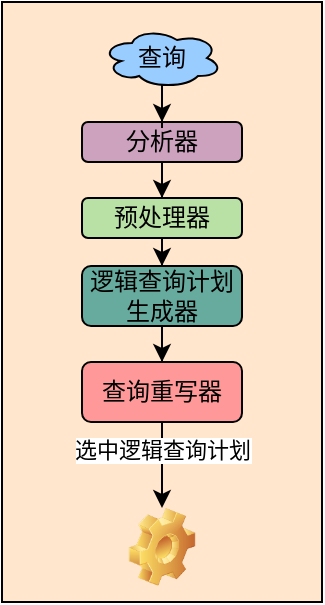 <mxfile version="16.6.2" type="github">
  <diagram id="hgmUP19D6HoHachdwWmW" name="Page-1">
    <mxGraphModel dx="1325" dy="593" grid="1" gridSize="10" guides="1" tooltips="1" connect="1" arrows="1" fold="1" page="1" pageScale="1" pageWidth="1169" pageHeight="827" math="0" shadow="0">
      <root>
        <mxCell id="0" />
        <mxCell id="1" parent="0" />
        <mxCell id="Knozv3nmDtFxCPk96ZtY-1" value="" style="rounded=0;whiteSpace=wrap;html=1;fillColor=#FFE6CC;" vertex="1" parent="1">
          <mxGeometry x="410" y="80" width="160" height="300" as="geometry" />
        </mxCell>
        <mxCell id="Knozv3nmDtFxCPk96ZtY-4" value="" style="edgeStyle=orthogonalEdgeStyle;rounded=0;orthogonalLoop=1;jettySize=auto;html=1;" edge="1" parent="1" source="Knozv3nmDtFxCPk96ZtY-2" target="Knozv3nmDtFxCPk96ZtY-3">
          <mxGeometry relative="1" as="geometry" />
        </mxCell>
        <mxCell id="Knozv3nmDtFxCPk96ZtY-2" value="分析器" style="rounded=1;whiteSpace=wrap;html=1;fillColor=#CDA2BE;" vertex="1" parent="1">
          <mxGeometry x="450" y="140" width="80" height="20" as="geometry" />
        </mxCell>
        <mxCell id="Knozv3nmDtFxCPk96ZtY-6" value="" style="edgeStyle=orthogonalEdgeStyle;rounded=0;orthogonalLoop=1;jettySize=auto;html=1;" edge="1" parent="1" source="Knozv3nmDtFxCPk96ZtY-3" target="Knozv3nmDtFxCPk96ZtY-5">
          <mxGeometry relative="1" as="geometry" />
        </mxCell>
        <mxCell id="Knozv3nmDtFxCPk96ZtY-3" value="预处理器" style="rounded=1;whiteSpace=wrap;html=1;fillColor=#B9E0A5;" vertex="1" parent="1">
          <mxGeometry x="450" y="178" width="80" height="20" as="geometry" />
        </mxCell>
        <mxCell id="Knozv3nmDtFxCPk96ZtY-8" value="" style="edgeStyle=orthogonalEdgeStyle;rounded=0;orthogonalLoop=1;jettySize=auto;html=1;" edge="1" parent="1" source="Knozv3nmDtFxCPk96ZtY-5" target="Knozv3nmDtFxCPk96ZtY-7">
          <mxGeometry relative="1" as="geometry" />
        </mxCell>
        <mxCell id="Knozv3nmDtFxCPk96ZtY-5" value="逻辑查询计划生成器" style="rounded=1;whiteSpace=wrap;html=1;fillColor=#67AB9F;" vertex="1" parent="1">
          <mxGeometry x="450" y="212" width="80" height="30" as="geometry" />
        </mxCell>
        <mxCell id="Knozv3nmDtFxCPk96ZtY-14" value="" style="edgeStyle=orthogonalEdgeStyle;rounded=0;orthogonalLoop=1;jettySize=auto;html=1;" edge="1" parent="1" source="Knozv3nmDtFxCPk96ZtY-7" target="Knozv3nmDtFxCPk96ZtY-13">
          <mxGeometry relative="1" as="geometry" />
        </mxCell>
        <mxCell id="Knozv3nmDtFxCPk96ZtY-15" value="选中逻辑查询计划" style="edgeLabel;html=1;align=center;verticalAlign=middle;resizable=0;points=[];" vertex="1" connectable="0" parent="Knozv3nmDtFxCPk96ZtY-14">
          <mxGeometry x="0.212" relative="1" as="geometry">
            <mxPoint y="-12" as="offset" />
          </mxGeometry>
        </mxCell>
        <mxCell id="Knozv3nmDtFxCPk96ZtY-7" value="查询重写器" style="rounded=1;whiteSpace=wrap;html=1;fillColor=#FF9999;" vertex="1" parent="1">
          <mxGeometry x="450" y="260" width="80" height="30" as="geometry" />
        </mxCell>
        <mxCell id="Knozv3nmDtFxCPk96ZtY-11" value="" style="edgeStyle=orthogonalEdgeStyle;rounded=0;orthogonalLoop=1;jettySize=auto;html=1;" edge="1" parent="1" source="Knozv3nmDtFxCPk96ZtY-10" target="Knozv3nmDtFxCPk96ZtY-2">
          <mxGeometry relative="1" as="geometry" />
        </mxCell>
        <mxCell id="Knozv3nmDtFxCPk96ZtY-10" value="查询" style="ellipse;shape=cloud;whiteSpace=wrap;html=1;fillColor=#99CCFF;" vertex="1" parent="1">
          <mxGeometry x="460" y="93" width="60" height="30" as="geometry" />
        </mxCell>
        <mxCell id="Knozv3nmDtFxCPk96ZtY-13" value="" style="shape=image;html=1;verticalLabelPosition=bottom;verticalAlign=top;imageAspect=1;aspect=fixed;image=img/clipart/Gear_128x128.png;fillColor=#B9E0A5;" vertex="1" parent="1">
          <mxGeometry x="473.39" y="333" width="33.22" height="38.96" as="geometry" />
        </mxCell>
      </root>
    </mxGraphModel>
  </diagram>
</mxfile>

